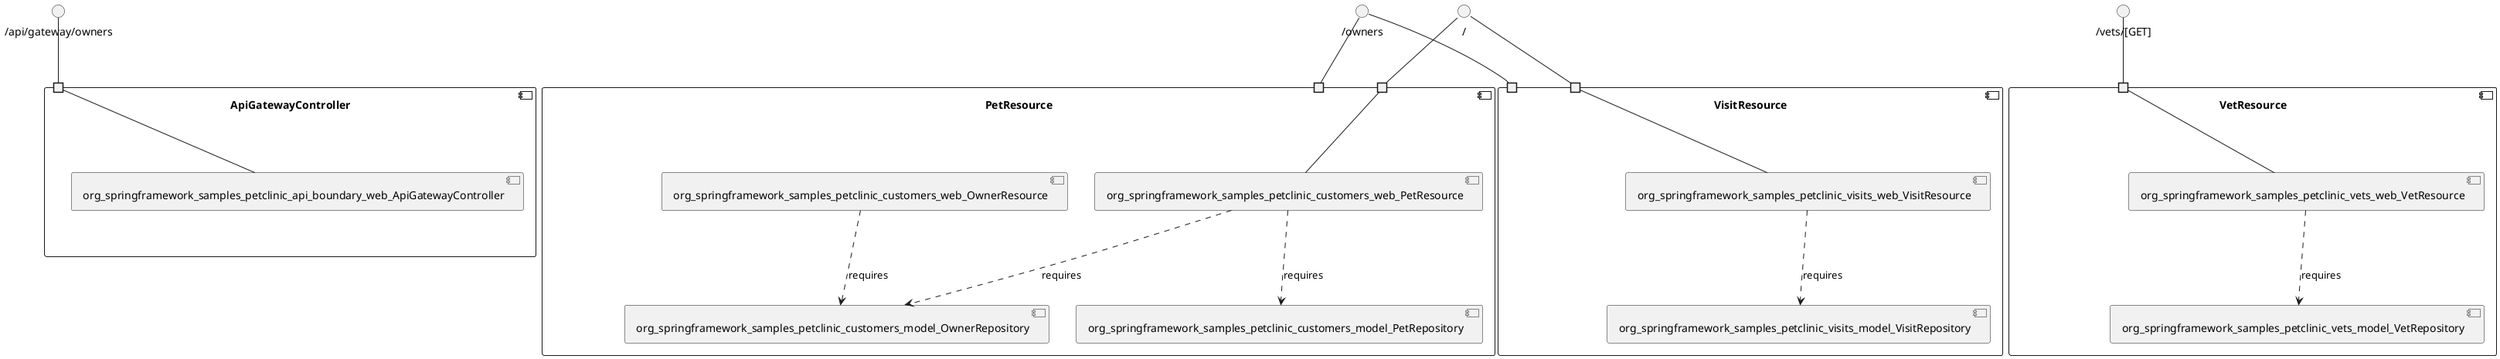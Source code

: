 @startuml
skinparam fixCircleLabelOverlapping true
component "ApiGatewayController\n\n\n\n\n\n" {
[org_springframework_samples_petclinic_api_boundary_web_ApiGatewayController]
portin " " as ApiGatewayController.requires._api_gateway_owners
"ApiGatewayController.requires._api_gateway_owners"--[org_springframework_samples_petclinic_api_boundary_web_ApiGatewayController]
}
interface "/api/gateway/owners" as interface._api_gateway_owners
interface._api_gateway_owners--"ApiGatewayController.requires._api_gateway_owners"
component "PetResource\n\n\n\n\n\n" {
[org_springframework_samples_petclinic_customers_web_OwnerResource]
[org_springframework_samples_petclinic_customers_web_PetResource]
[org_springframework_samples_petclinic_customers_model_OwnerRepository]
[org_springframework_samples_petclinic_customers_model_PetRepository]
portin " " as PetResource.requires._owners
portin " " as PetResource.requires._
[org_springframework_samples_petclinic_customers_web_PetResource]..>[org_springframework_samples_petclinic_customers_model_PetRepository] : requires
[org_springframework_samples_petclinic_customers_web_OwnerResource]..>[org_springframework_samples_petclinic_customers_model_OwnerRepository] : requires
[org_springframework_samples_petclinic_customers_web_PetResource]..>[org_springframework_samples_petclinic_customers_model_OwnerRepository] : requires
"PetResource.requires._"--[org_springframework_samples_petclinic_customers_web_PetResource]
}
interface "/owners" as interface._owners
interface._owners--"PetResource.requires._owners"
interface "/" as interface._
interface._--"PetResource.requires._"
component "VetResource\n\n\n\n\n\n" {
[org_springframework_samples_petclinic_vets_web_VetResource]
[org_springframework_samples_petclinic_vets_model_VetRepository]
portin " " as VetResource.requires._vets__GET_
[org_springframework_samples_petclinic_vets_web_VetResource]..>[org_springframework_samples_petclinic_vets_model_VetRepository] : requires
"VetResource.requires._vets__GET_"--[org_springframework_samples_petclinic_vets_web_VetResource]
}
interface "/vets/[GET]" as interface._vets__GET_
interface._vets__GET_--"VetResource.requires._vets__GET_"
component "VisitResource\n\n\n\n\n\n" {
[org_springframework_samples_petclinic_visits_web_VisitResource]
[org_springframework_samples_petclinic_visits_model_VisitRepository]
portin " " as VisitResource.requires._owners
portin " " as VisitResource.requires._
[org_springframework_samples_petclinic_visits_web_VisitResource]..>[org_springframework_samples_petclinic_visits_model_VisitRepository] : requires
"VisitResource.requires._"--[org_springframework_samples_petclinic_visits_web_VisitResource]
}
interface "/" as interface._
interface._--"VisitResource.requires._"
interface "/owners" as interface._owners
interface._owners--"VisitResource.requires._owners"

@enduml
